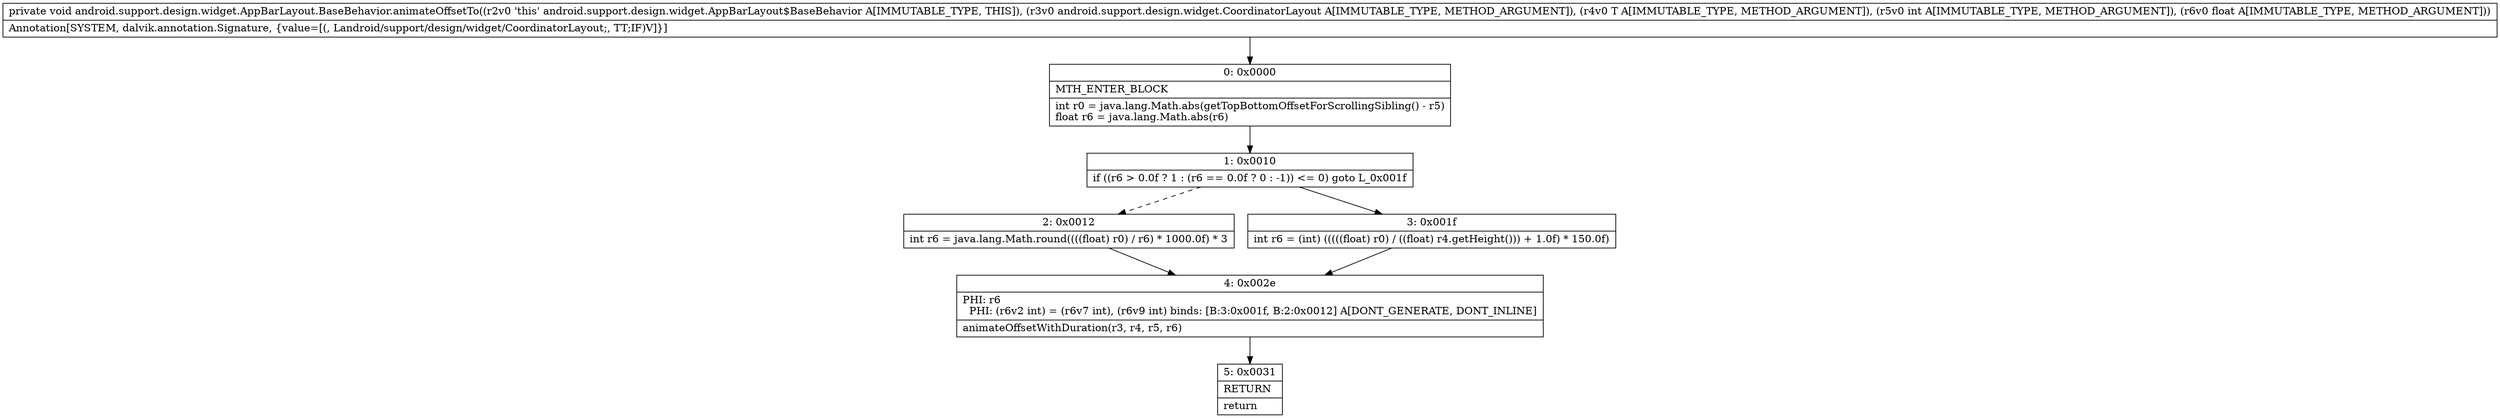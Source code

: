 digraph "CFG forandroid.support.design.widget.AppBarLayout.BaseBehavior.animateOffsetTo(Landroid\/support\/design\/widget\/CoordinatorLayout;Landroid\/support\/design\/widget\/AppBarLayout;IF)V" {
Node_0 [shape=record,label="{0\:\ 0x0000|MTH_ENTER_BLOCK\l|int r0 = java.lang.Math.abs(getTopBottomOffsetForScrollingSibling() \- r5)\lfloat r6 = java.lang.Math.abs(r6)\l}"];
Node_1 [shape=record,label="{1\:\ 0x0010|if ((r6 \> 0.0f ? 1 : (r6 == 0.0f ? 0 : \-1)) \<= 0) goto L_0x001f\l}"];
Node_2 [shape=record,label="{2\:\ 0x0012|int r6 = java.lang.Math.round((((float) r0) \/ r6) * 1000.0f) * 3\l}"];
Node_3 [shape=record,label="{3\:\ 0x001f|int r6 = (int) (((((float) r0) \/ ((float) r4.getHeight())) + 1.0f) * 150.0f)\l}"];
Node_4 [shape=record,label="{4\:\ 0x002e|PHI: r6 \l  PHI: (r6v2 int) = (r6v7 int), (r6v9 int) binds: [B:3:0x001f, B:2:0x0012] A[DONT_GENERATE, DONT_INLINE]\l|animateOffsetWithDuration(r3, r4, r5, r6)\l}"];
Node_5 [shape=record,label="{5\:\ 0x0031|RETURN\l|return\l}"];
MethodNode[shape=record,label="{private void android.support.design.widget.AppBarLayout.BaseBehavior.animateOffsetTo((r2v0 'this' android.support.design.widget.AppBarLayout$BaseBehavior A[IMMUTABLE_TYPE, THIS]), (r3v0 android.support.design.widget.CoordinatorLayout A[IMMUTABLE_TYPE, METHOD_ARGUMENT]), (r4v0 T A[IMMUTABLE_TYPE, METHOD_ARGUMENT]), (r5v0 int A[IMMUTABLE_TYPE, METHOD_ARGUMENT]), (r6v0 float A[IMMUTABLE_TYPE, METHOD_ARGUMENT]))  | Annotation[SYSTEM, dalvik.annotation.Signature, \{value=[(, Landroid\/support\/design\/widget\/CoordinatorLayout;, TT;IF)V]\}]\l}"];
MethodNode -> Node_0;
Node_0 -> Node_1;
Node_1 -> Node_2[style=dashed];
Node_1 -> Node_3;
Node_2 -> Node_4;
Node_3 -> Node_4;
Node_4 -> Node_5;
}

